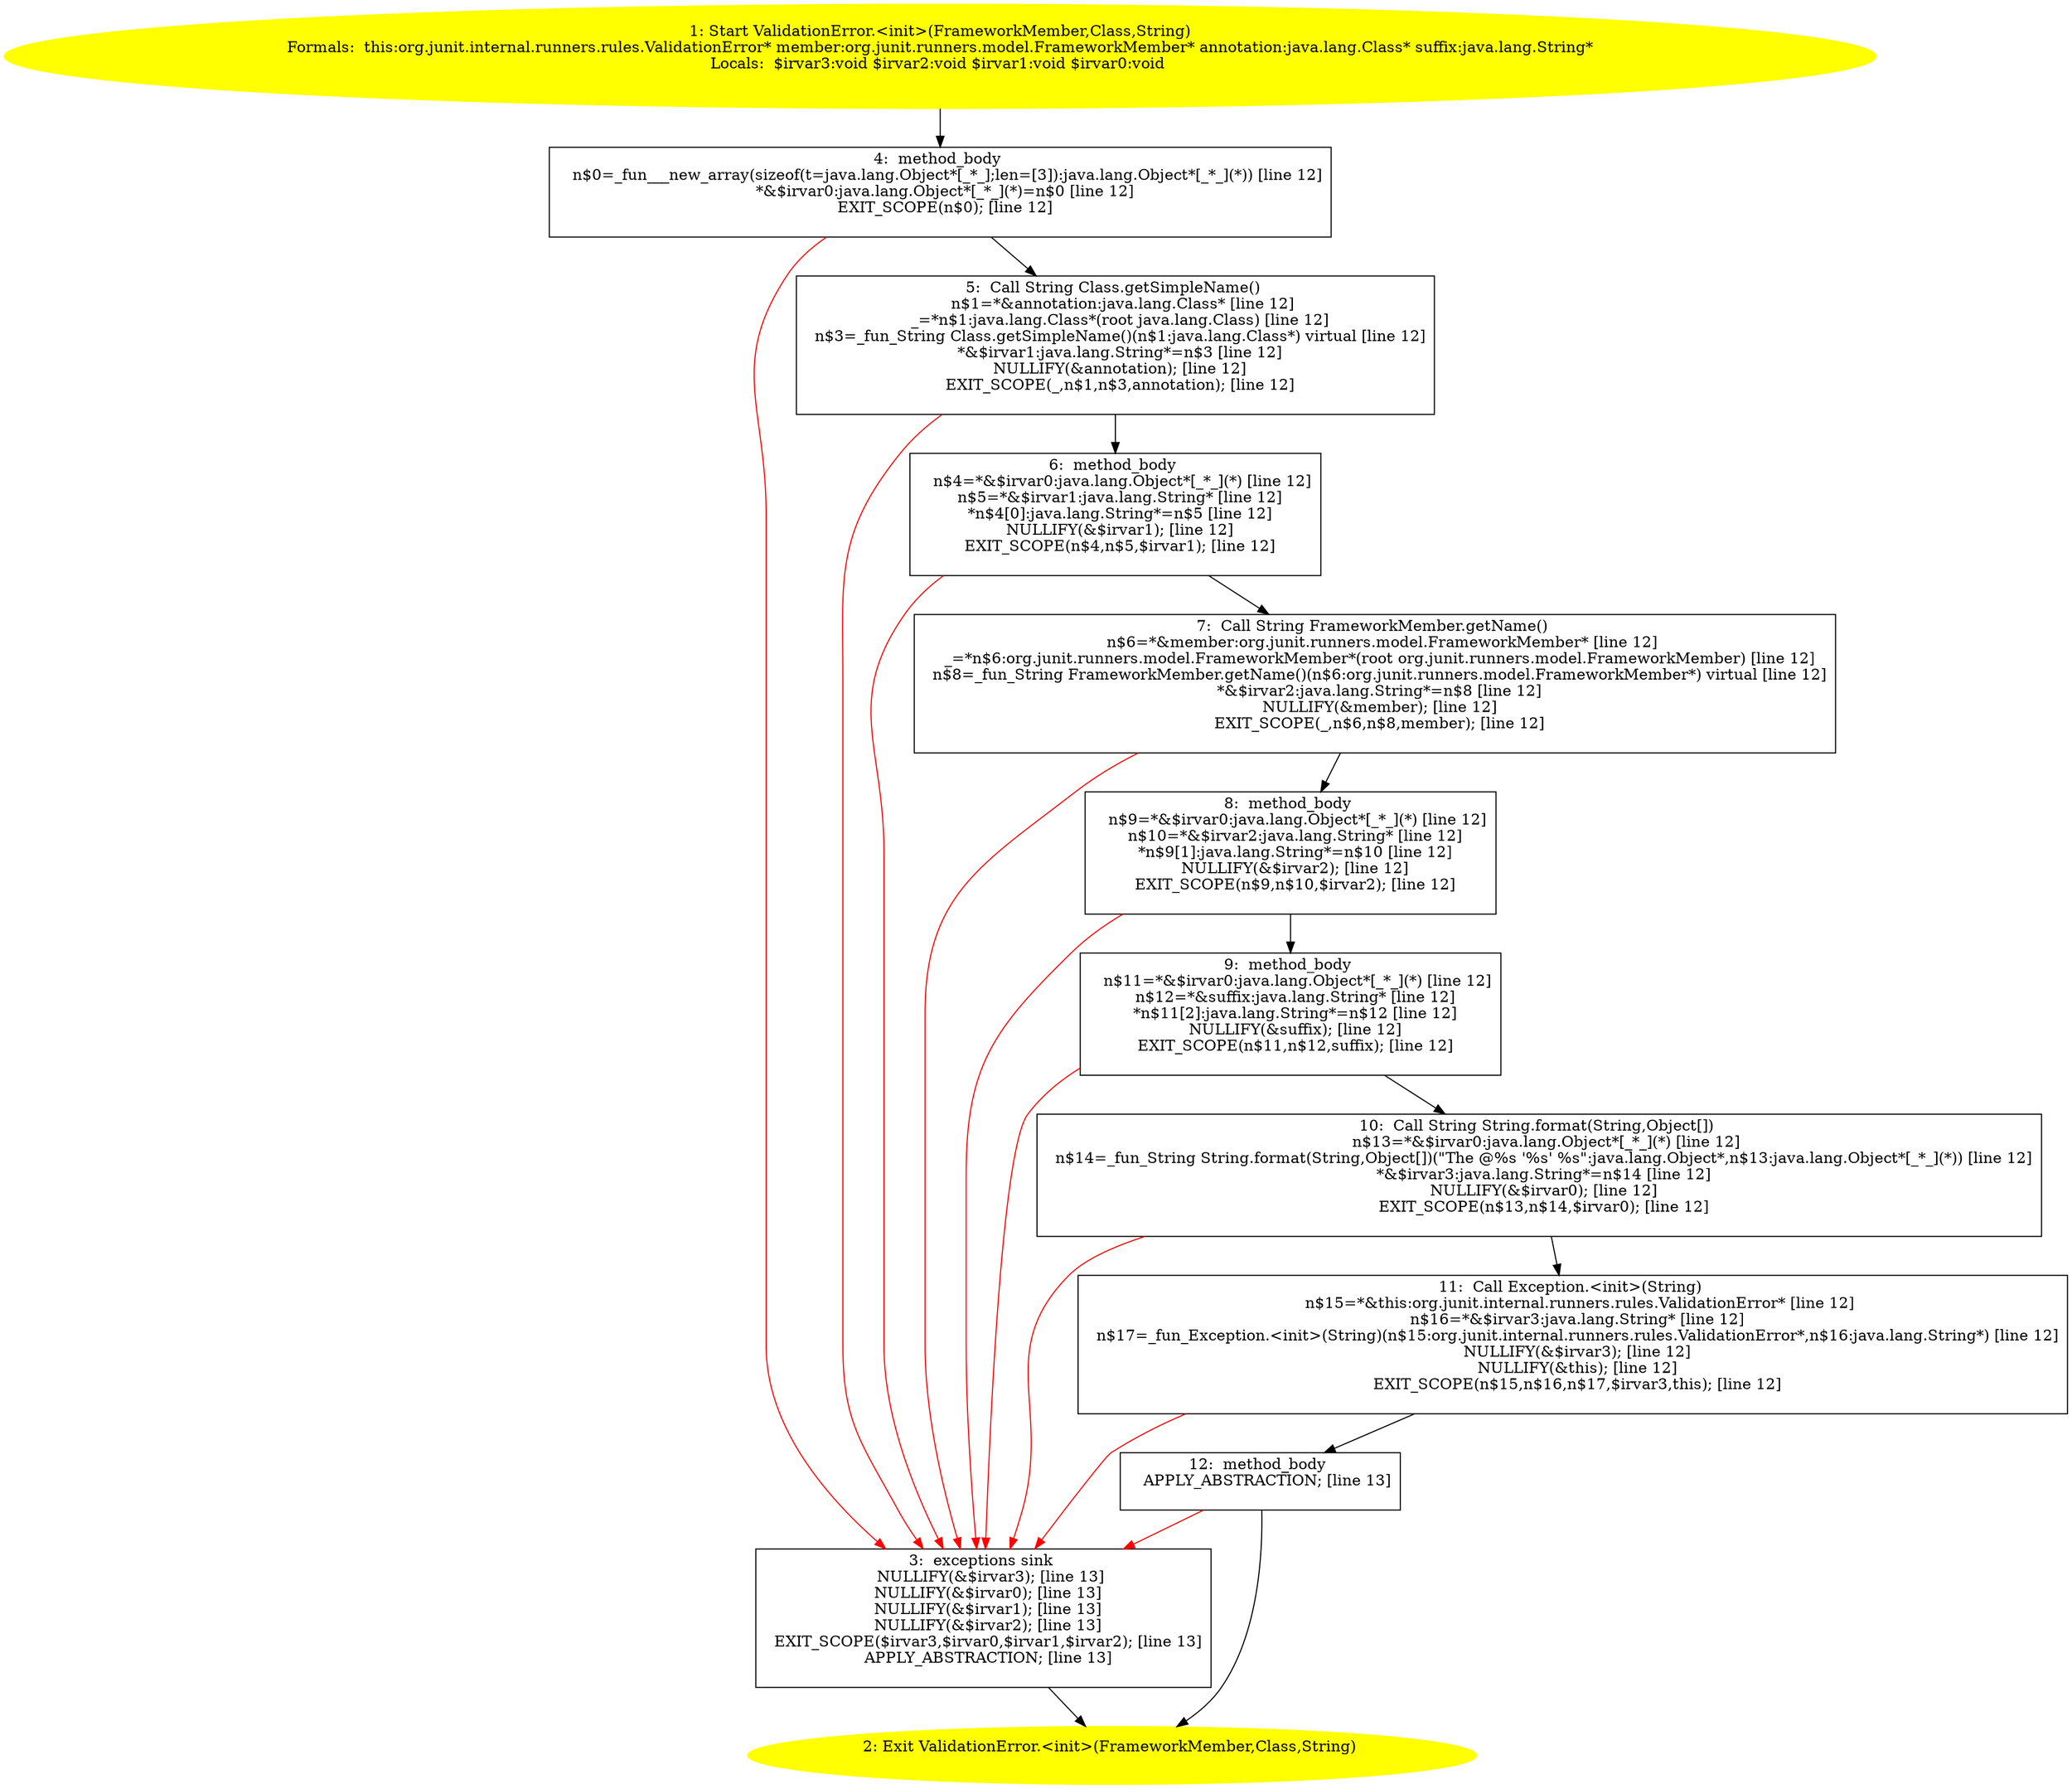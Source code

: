 /* @generated */
digraph cfg {
"org.junit.internal.runners.rules.ValidationError.<init>(org.junit.runners.model.FrameworkMember,java.795ddb6daceaf4c635b2f75b6d1169bc_1" [label="1: Start ValidationError.<init>(FrameworkMember,Class,String)\nFormals:  this:org.junit.internal.runners.rules.ValidationError* member:org.junit.runners.model.FrameworkMember* annotation:java.lang.Class* suffix:java.lang.String*\nLocals:  $irvar3:void $irvar2:void $irvar1:void $irvar0:void \n  " color=yellow style=filled]
	

	 "org.junit.internal.runners.rules.ValidationError.<init>(org.junit.runners.model.FrameworkMember,java.795ddb6daceaf4c635b2f75b6d1169bc_1" -> "org.junit.internal.runners.rules.ValidationError.<init>(org.junit.runners.model.FrameworkMember,java.795ddb6daceaf4c635b2f75b6d1169bc_4" ;
"org.junit.internal.runners.rules.ValidationError.<init>(org.junit.runners.model.FrameworkMember,java.795ddb6daceaf4c635b2f75b6d1169bc_2" [label="2: Exit ValidationError.<init>(FrameworkMember,Class,String) \n  " color=yellow style=filled]
	

"org.junit.internal.runners.rules.ValidationError.<init>(org.junit.runners.model.FrameworkMember,java.795ddb6daceaf4c635b2f75b6d1169bc_3" [label="3:  exceptions sink \n   NULLIFY(&$irvar3); [line 13]\n  NULLIFY(&$irvar0); [line 13]\n  NULLIFY(&$irvar1); [line 13]\n  NULLIFY(&$irvar2); [line 13]\n  EXIT_SCOPE($irvar3,$irvar0,$irvar1,$irvar2); [line 13]\n  APPLY_ABSTRACTION; [line 13]\n " shape="box"]
	

	 "org.junit.internal.runners.rules.ValidationError.<init>(org.junit.runners.model.FrameworkMember,java.795ddb6daceaf4c635b2f75b6d1169bc_3" -> "org.junit.internal.runners.rules.ValidationError.<init>(org.junit.runners.model.FrameworkMember,java.795ddb6daceaf4c635b2f75b6d1169bc_2" ;
"org.junit.internal.runners.rules.ValidationError.<init>(org.junit.runners.model.FrameworkMember,java.795ddb6daceaf4c635b2f75b6d1169bc_4" [label="4:  method_body \n   n$0=_fun___new_array(sizeof(t=java.lang.Object*[_*_];len=[3]):java.lang.Object*[_*_](*)) [line 12]\n  *&$irvar0:java.lang.Object*[_*_](*)=n$0 [line 12]\n  EXIT_SCOPE(n$0); [line 12]\n " shape="box"]
	

	 "org.junit.internal.runners.rules.ValidationError.<init>(org.junit.runners.model.FrameworkMember,java.795ddb6daceaf4c635b2f75b6d1169bc_4" -> "org.junit.internal.runners.rules.ValidationError.<init>(org.junit.runners.model.FrameworkMember,java.795ddb6daceaf4c635b2f75b6d1169bc_5" ;
	 "org.junit.internal.runners.rules.ValidationError.<init>(org.junit.runners.model.FrameworkMember,java.795ddb6daceaf4c635b2f75b6d1169bc_4" -> "org.junit.internal.runners.rules.ValidationError.<init>(org.junit.runners.model.FrameworkMember,java.795ddb6daceaf4c635b2f75b6d1169bc_3" [color="red" ];
"org.junit.internal.runners.rules.ValidationError.<init>(org.junit.runners.model.FrameworkMember,java.795ddb6daceaf4c635b2f75b6d1169bc_5" [label="5:  Call String Class.getSimpleName() \n   n$1=*&annotation:java.lang.Class* [line 12]\n  _=*n$1:java.lang.Class*(root java.lang.Class) [line 12]\n  n$3=_fun_String Class.getSimpleName()(n$1:java.lang.Class*) virtual [line 12]\n  *&$irvar1:java.lang.String*=n$3 [line 12]\n  NULLIFY(&annotation); [line 12]\n  EXIT_SCOPE(_,n$1,n$3,annotation); [line 12]\n " shape="box"]
	

	 "org.junit.internal.runners.rules.ValidationError.<init>(org.junit.runners.model.FrameworkMember,java.795ddb6daceaf4c635b2f75b6d1169bc_5" -> "org.junit.internal.runners.rules.ValidationError.<init>(org.junit.runners.model.FrameworkMember,java.795ddb6daceaf4c635b2f75b6d1169bc_6" ;
	 "org.junit.internal.runners.rules.ValidationError.<init>(org.junit.runners.model.FrameworkMember,java.795ddb6daceaf4c635b2f75b6d1169bc_5" -> "org.junit.internal.runners.rules.ValidationError.<init>(org.junit.runners.model.FrameworkMember,java.795ddb6daceaf4c635b2f75b6d1169bc_3" [color="red" ];
"org.junit.internal.runners.rules.ValidationError.<init>(org.junit.runners.model.FrameworkMember,java.795ddb6daceaf4c635b2f75b6d1169bc_6" [label="6:  method_body \n   n$4=*&$irvar0:java.lang.Object*[_*_](*) [line 12]\n  n$5=*&$irvar1:java.lang.String* [line 12]\n  *n$4[0]:java.lang.String*=n$5 [line 12]\n  NULLIFY(&$irvar1); [line 12]\n  EXIT_SCOPE(n$4,n$5,$irvar1); [line 12]\n " shape="box"]
	

	 "org.junit.internal.runners.rules.ValidationError.<init>(org.junit.runners.model.FrameworkMember,java.795ddb6daceaf4c635b2f75b6d1169bc_6" -> "org.junit.internal.runners.rules.ValidationError.<init>(org.junit.runners.model.FrameworkMember,java.795ddb6daceaf4c635b2f75b6d1169bc_7" ;
	 "org.junit.internal.runners.rules.ValidationError.<init>(org.junit.runners.model.FrameworkMember,java.795ddb6daceaf4c635b2f75b6d1169bc_6" -> "org.junit.internal.runners.rules.ValidationError.<init>(org.junit.runners.model.FrameworkMember,java.795ddb6daceaf4c635b2f75b6d1169bc_3" [color="red" ];
"org.junit.internal.runners.rules.ValidationError.<init>(org.junit.runners.model.FrameworkMember,java.795ddb6daceaf4c635b2f75b6d1169bc_7" [label="7:  Call String FrameworkMember.getName() \n   n$6=*&member:org.junit.runners.model.FrameworkMember* [line 12]\n  _=*n$6:org.junit.runners.model.FrameworkMember*(root org.junit.runners.model.FrameworkMember) [line 12]\n  n$8=_fun_String FrameworkMember.getName()(n$6:org.junit.runners.model.FrameworkMember*) virtual [line 12]\n  *&$irvar2:java.lang.String*=n$8 [line 12]\n  NULLIFY(&member); [line 12]\n  EXIT_SCOPE(_,n$6,n$8,member); [line 12]\n " shape="box"]
	

	 "org.junit.internal.runners.rules.ValidationError.<init>(org.junit.runners.model.FrameworkMember,java.795ddb6daceaf4c635b2f75b6d1169bc_7" -> "org.junit.internal.runners.rules.ValidationError.<init>(org.junit.runners.model.FrameworkMember,java.795ddb6daceaf4c635b2f75b6d1169bc_8" ;
	 "org.junit.internal.runners.rules.ValidationError.<init>(org.junit.runners.model.FrameworkMember,java.795ddb6daceaf4c635b2f75b6d1169bc_7" -> "org.junit.internal.runners.rules.ValidationError.<init>(org.junit.runners.model.FrameworkMember,java.795ddb6daceaf4c635b2f75b6d1169bc_3" [color="red" ];
"org.junit.internal.runners.rules.ValidationError.<init>(org.junit.runners.model.FrameworkMember,java.795ddb6daceaf4c635b2f75b6d1169bc_8" [label="8:  method_body \n   n$9=*&$irvar0:java.lang.Object*[_*_](*) [line 12]\n  n$10=*&$irvar2:java.lang.String* [line 12]\n  *n$9[1]:java.lang.String*=n$10 [line 12]\n  NULLIFY(&$irvar2); [line 12]\n  EXIT_SCOPE(n$9,n$10,$irvar2); [line 12]\n " shape="box"]
	

	 "org.junit.internal.runners.rules.ValidationError.<init>(org.junit.runners.model.FrameworkMember,java.795ddb6daceaf4c635b2f75b6d1169bc_8" -> "org.junit.internal.runners.rules.ValidationError.<init>(org.junit.runners.model.FrameworkMember,java.795ddb6daceaf4c635b2f75b6d1169bc_9" ;
	 "org.junit.internal.runners.rules.ValidationError.<init>(org.junit.runners.model.FrameworkMember,java.795ddb6daceaf4c635b2f75b6d1169bc_8" -> "org.junit.internal.runners.rules.ValidationError.<init>(org.junit.runners.model.FrameworkMember,java.795ddb6daceaf4c635b2f75b6d1169bc_3" [color="red" ];
"org.junit.internal.runners.rules.ValidationError.<init>(org.junit.runners.model.FrameworkMember,java.795ddb6daceaf4c635b2f75b6d1169bc_9" [label="9:  method_body \n   n$11=*&$irvar0:java.lang.Object*[_*_](*) [line 12]\n  n$12=*&suffix:java.lang.String* [line 12]\n  *n$11[2]:java.lang.String*=n$12 [line 12]\n  NULLIFY(&suffix); [line 12]\n  EXIT_SCOPE(n$11,n$12,suffix); [line 12]\n " shape="box"]
	

	 "org.junit.internal.runners.rules.ValidationError.<init>(org.junit.runners.model.FrameworkMember,java.795ddb6daceaf4c635b2f75b6d1169bc_9" -> "org.junit.internal.runners.rules.ValidationError.<init>(org.junit.runners.model.FrameworkMember,java.795ddb6daceaf4c635b2f75b6d1169bc_10" ;
	 "org.junit.internal.runners.rules.ValidationError.<init>(org.junit.runners.model.FrameworkMember,java.795ddb6daceaf4c635b2f75b6d1169bc_9" -> "org.junit.internal.runners.rules.ValidationError.<init>(org.junit.runners.model.FrameworkMember,java.795ddb6daceaf4c635b2f75b6d1169bc_3" [color="red" ];
"org.junit.internal.runners.rules.ValidationError.<init>(org.junit.runners.model.FrameworkMember,java.795ddb6daceaf4c635b2f75b6d1169bc_10" [label="10:  Call String String.format(String,Object[]) \n   n$13=*&$irvar0:java.lang.Object*[_*_](*) [line 12]\n  n$14=_fun_String String.format(String,Object[])(\"The @%s '%s' %s\":java.lang.Object*,n$13:java.lang.Object*[_*_](*)) [line 12]\n  *&$irvar3:java.lang.String*=n$14 [line 12]\n  NULLIFY(&$irvar0); [line 12]\n  EXIT_SCOPE(n$13,n$14,$irvar0); [line 12]\n " shape="box"]
	

	 "org.junit.internal.runners.rules.ValidationError.<init>(org.junit.runners.model.FrameworkMember,java.795ddb6daceaf4c635b2f75b6d1169bc_10" -> "org.junit.internal.runners.rules.ValidationError.<init>(org.junit.runners.model.FrameworkMember,java.795ddb6daceaf4c635b2f75b6d1169bc_11" ;
	 "org.junit.internal.runners.rules.ValidationError.<init>(org.junit.runners.model.FrameworkMember,java.795ddb6daceaf4c635b2f75b6d1169bc_10" -> "org.junit.internal.runners.rules.ValidationError.<init>(org.junit.runners.model.FrameworkMember,java.795ddb6daceaf4c635b2f75b6d1169bc_3" [color="red" ];
"org.junit.internal.runners.rules.ValidationError.<init>(org.junit.runners.model.FrameworkMember,java.795ddb6daceaf4c635b2f75b6d1169bc_11" [label="11:  Call Exception.<init>(String) \n   n$15=*&this:org.junit.internal.runners.rules.ValidationError* [line 12]\n  n$16=*&$irvar3:java.lang.String* [line 12]\n  n$17=_fun_Exception.<init>(String)(n$15:org.junit.internal.runners.rules.ValidationError*,n$16:java.lang.String*) [line 12]\n  NULLIFY(&$irvar3); [line 12]\n  NULLIFY(&this); [line 12]\n  EXIT_SCOPE(n$15,n$16,n$17,$irvar3,this); [line 12]\n " shape="box"]
	

	 "org.junit.internal.runners.rules.ValidationError.<init>(org.junit.runners.model.FrameworkMember,java.795ddb6daceaf4c635b2f75b6d1169bc_11" -> "org.junit.internal.runners.rules.ValidationError.<init>(org.junit.runners.model.FrameworkMember,java.795ddb6daceaf4c635b2f75b6d1169bc_12" ;
	 "org.junit.internal.runners.rules.ValidationError.<init>(org.junit.runners.model.FrameworkMember,java.795ddb6daceaf4c635b2f75b6d1169bc_11" -> "org.junit.internal.runners.rules.ValidationError.<init>(org.junit.runners.model.FrameworkMember,java.795ddb6daceaf4c635b2f75b6d1169bc_3" [color="red" ];
"org.junit.internal.runners.rules.ValidationError.<init>(org.junit.runners.model.FrameworkMember,java.795ddb6daceaf4c635b2f75b6d1169bc_12" [label="12:  method_body \n   APPLY_ABSTRACTION; [line 13]\n " shape="box"]
	

	 "org.junit.internal.runners.rules.ValidationError.<init>(org.junit.runners.model.FrameworkMember,java.795ddb6daceaf4c635b2f75b6d1169bc_12" -> "org.junit.internal.runners.rules.ValidationError.<init>(org.junit.runners.model.FrameworkMember,java.795ddb6daceaf4c635b2f75b6d1169bc_2" ;
	 "org.junit.internal.runners.rules.ValidationError.<init>(org.junit.runners.model.FrameworkMember,java.795ddb6daceaf4c635b2f75b6d1169bc_12" -> "org.junit.internal.runners.rules.ValidationError.<init>(org.junit.runners.model.FrameworkMember,java.795ddb6daceaf4c635b2f75b6d1169bc_3" [color="red" ];
}
